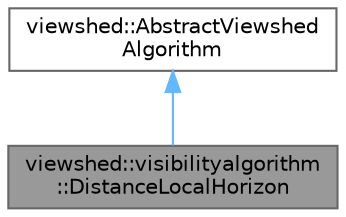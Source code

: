 digraph "viewshed::visibilityalgorithm::DistanceLocalHorizon"
{
 // LATEX_PDF_SIZE
  bgcolor="transparent";
  edge [fontname=Helvetica,fontsize=10,labelfontname=Helvetica,labelfontsize=10];
  node [fontname=Helvetica,fontsize=10,shape=box,height=0.2,width=0.4];
  Node1 [id="Node000001",label="viewshed::visibilityalgorithm\l::DistanceLocalHorizon",height=0.2,width=0.4,color="gray40", fillcolor="grey60", style="filled", fontcolor="black",tooltip=" "];
  Node2 -> Node1 [id="edge1_Node000001_Node000002",dir="back",color="steelblue1",style="solid",tooltip=" "];
  Node2 [id="Node000002",label="viewshed::AbstractViewshed\lAlgorithm",height=0.2,width=0.4,color="gray40", fillcolor="white", style="filled",URL="$classviewshed_1_1AbstractViewshedAlgorithm.html",tooltip="Base class for all Viewshed Algorithms."];
}
